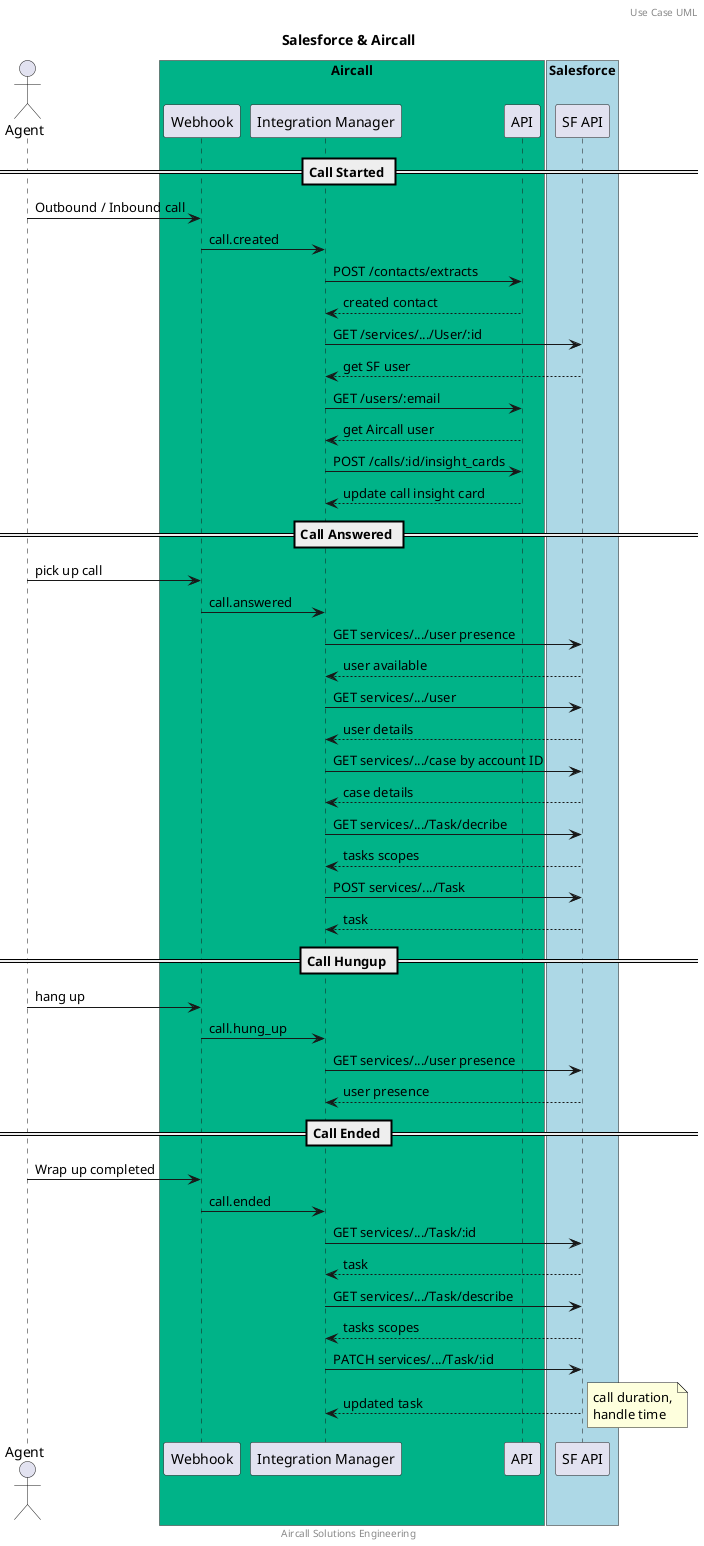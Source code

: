 @startuml "Use Case Salesforce"
'page setup'
header Use Case UML
footer Aircall Solutions Engineering
title Salesforce & Aircall
'participants'
actor Agent
box "Aircall" #00B388
participant "Webhook"
participant "Integration Manager" as IM
participant "API"
end box
box "Salesforce" #LightBlue
participant "SF API"
end box
'flow'
== Call Started ==
Agent -> Webhook: Outbound / Inbound call
Webhook -> IM: call.created
IM -> "API": POST /contacts/extracts
return created contact
IM -> "SF API": GET /services/.../User/:id
return get SF user
IM -> API: GET /users/:email
return get Aircall user
IM -> API: POST /calls/:id/insight_cards
return update call insight card
== Call Answered ==
Agent -> Webhook: pick up call
Webhook -> IM: call.answered
IM -> "SF API": GET services/.../user presence
return user available
IM -> "SF API": GET services/.../user
return user details
IM -> "SF API": GET services/.../case by account ID
return case details
IM -> "SF API": GET services/.../Task/decribe
return tasks scopes
IM -> "SF API": POST services/.../Task
return task
== Call Hungup ==
Agent -> Webhook: hang up
Webhook -> IM: call.hung_up
IM -> "SF API": GET services/.../user presence
return user presence
== Call Ended ==
Agent -> Webhook: Wrap up completed
Webhook -> IM: call.ended
IM -> "SF API": GET services/.../Task/:id
return task
IM -> "SF API": GET services/.../Task/describe
return tasks scopes
IM -> "SF API": PATCH services/.../Task/:id
return updated task
note right: call duration,\nhandle time
@enduml